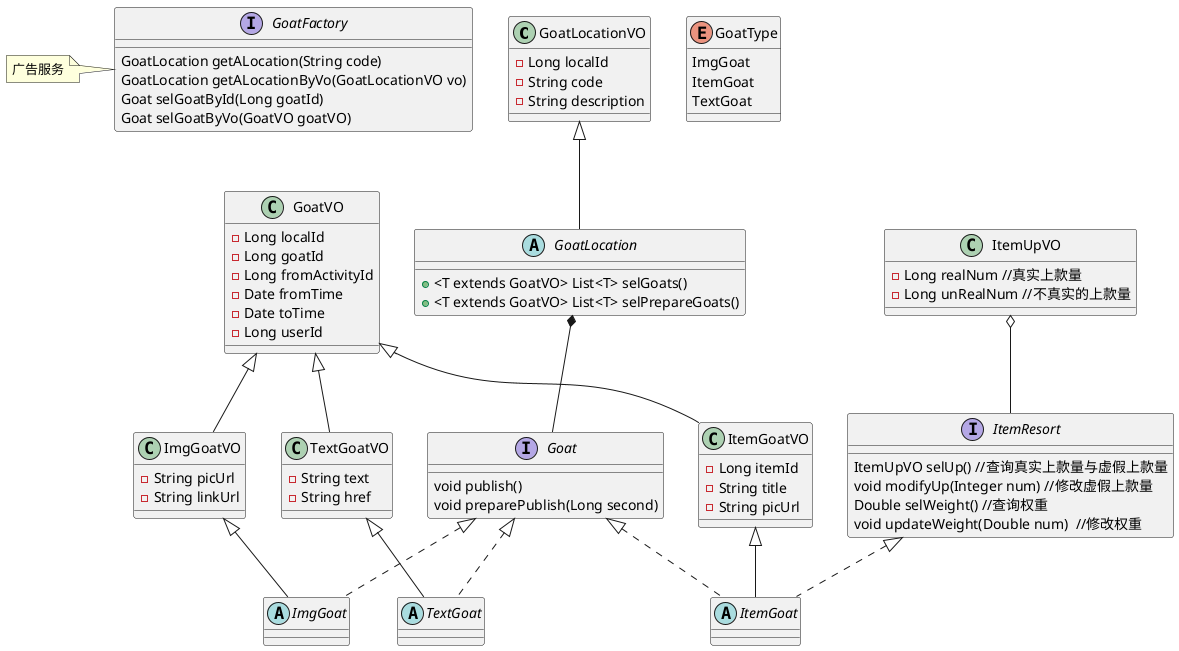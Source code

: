 @startuml

class GoatLocationVO{
-Long localId
-String code
-String description
}

abstract class GoatLocation{
+<T extends GoatVO> List<T> selGoats()
+<T extends GoatVO> List<T> selPrepareGoats()
}

interface Goat{

void publish()
void preparePublish(Long second)
}

enum GoatType{
ImgGoat
ItemGoat
TextGoat
}

class GoatVO{
-Long localId
-Long goatId
-Long fromActivityId
-Date fromTime
-Date toTime
-Long userId
}

class ImgGoatVO{
-String picUrl
-String linkUrl
}

class TextGoatVO{
-String text
-String href
}

class ItemUpVO{
-Long realNum //真实上款量
-Long unRealNum //不真实的上款量
}

class ItemGoatVO{
-Long itemId
-String title
-String picUrl
}

abstract class ImgGoat{

}

abstract class ItemGoat{

}

abstract class TextGoat{

}

interface ItemResort{
ItemUpVO selUp() //查询真实上款量与虚假上款量
void modifyUp(Integer num) //修改虚假上款量
Double selWeight() //查询权重
void updateWeight(Double num)  //修改权重
}

GoatLocationVO <|-- GoatLocation

GoatLocation *-- Goat

Goat <|.. ImgGoat

Goat <|.. ItemGoat

Goat <|.. TextGoat

GoatVO <|-- ImgGoatVO
GoatVO <|-- ItemGoatVO
GoatVO <|-- TextGoatVO

ImgGoatVO <|-- ImgGoat

ItemGoatVO <|-- ItemGoat

TextGoatVO <|-- TextGoat

ItemResort <|.. ItemGoat

ItemUpVO o-- ItemResort

interface GoatFactory{
GoatLocation getALocation(String code)
GoatLocation getALocationByVo(GoatLocationVO vo)
Goat selGoatById(Long goatId)
Goat selGoatByVo(GoatVO goatVO)
}

note left of GoatFactory:广告服务

@enduml